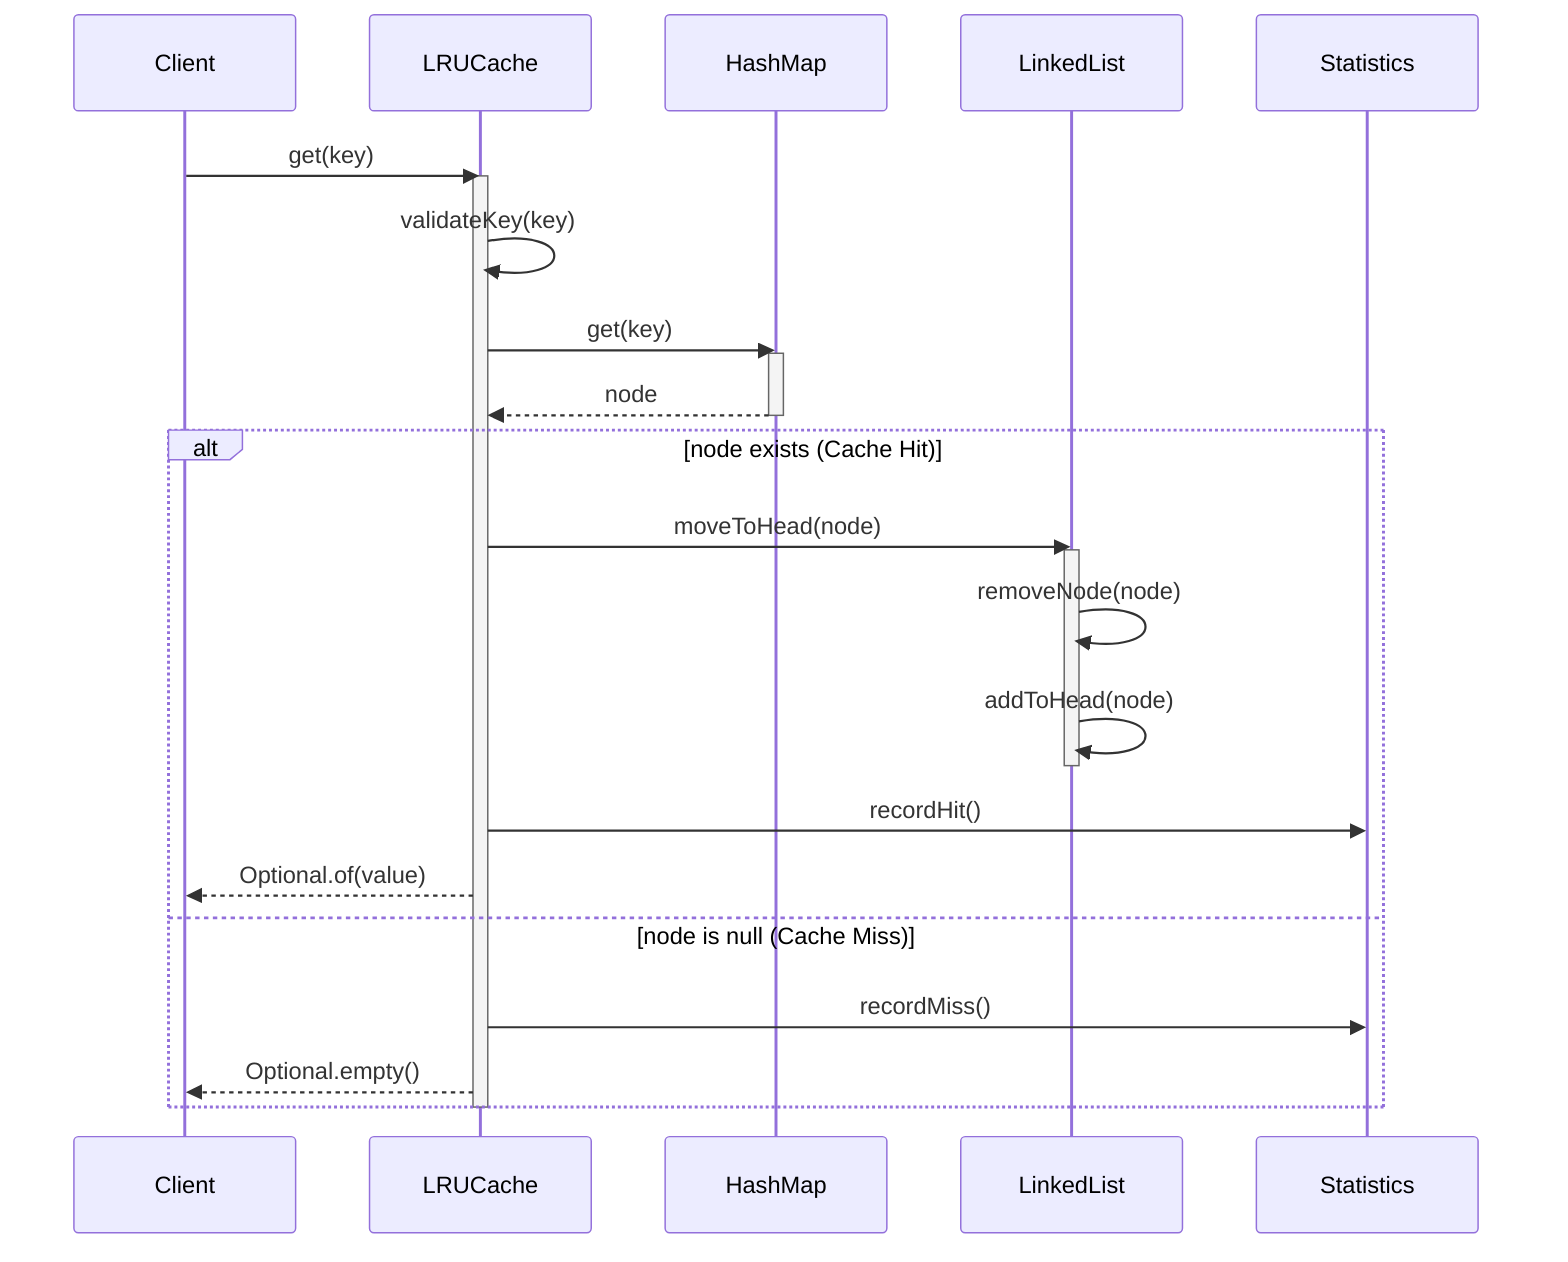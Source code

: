 sequenceDiagram
    participant Client
    participant LRUCache
    participant HashMap
    participant LinkedList
    participant Statistics
    
    Client->>LRUCache: get(key)
    activate LRUCache
    
    LRUCache->>LRUCache: validateKey(key)
    
    LRUCache->>HashMap: get(key)
    activate HashMap
    HashMap-->>LRUCache: node
    deactivate HashMap
    
    alt node exists (Cache Hit)
        LRUCache->>LinkedList: moveToHead(node)
        activate LinkedList
        LinkedList->>LinkedList: removeNode(node)
        LinkedList->>LinkedList: addToHead(node)
        deactivate LinkedList
        
        LRUCache->>Statistics: recordHit()
        LRUCache-->>Client: Optional.of(value)
    else node is null (Cache Miss)
        LRUCache->>Statistics: recordMiss()
        LRUCache-->>Client: Optional.empty()
    end
    
    deactivate LRUCache